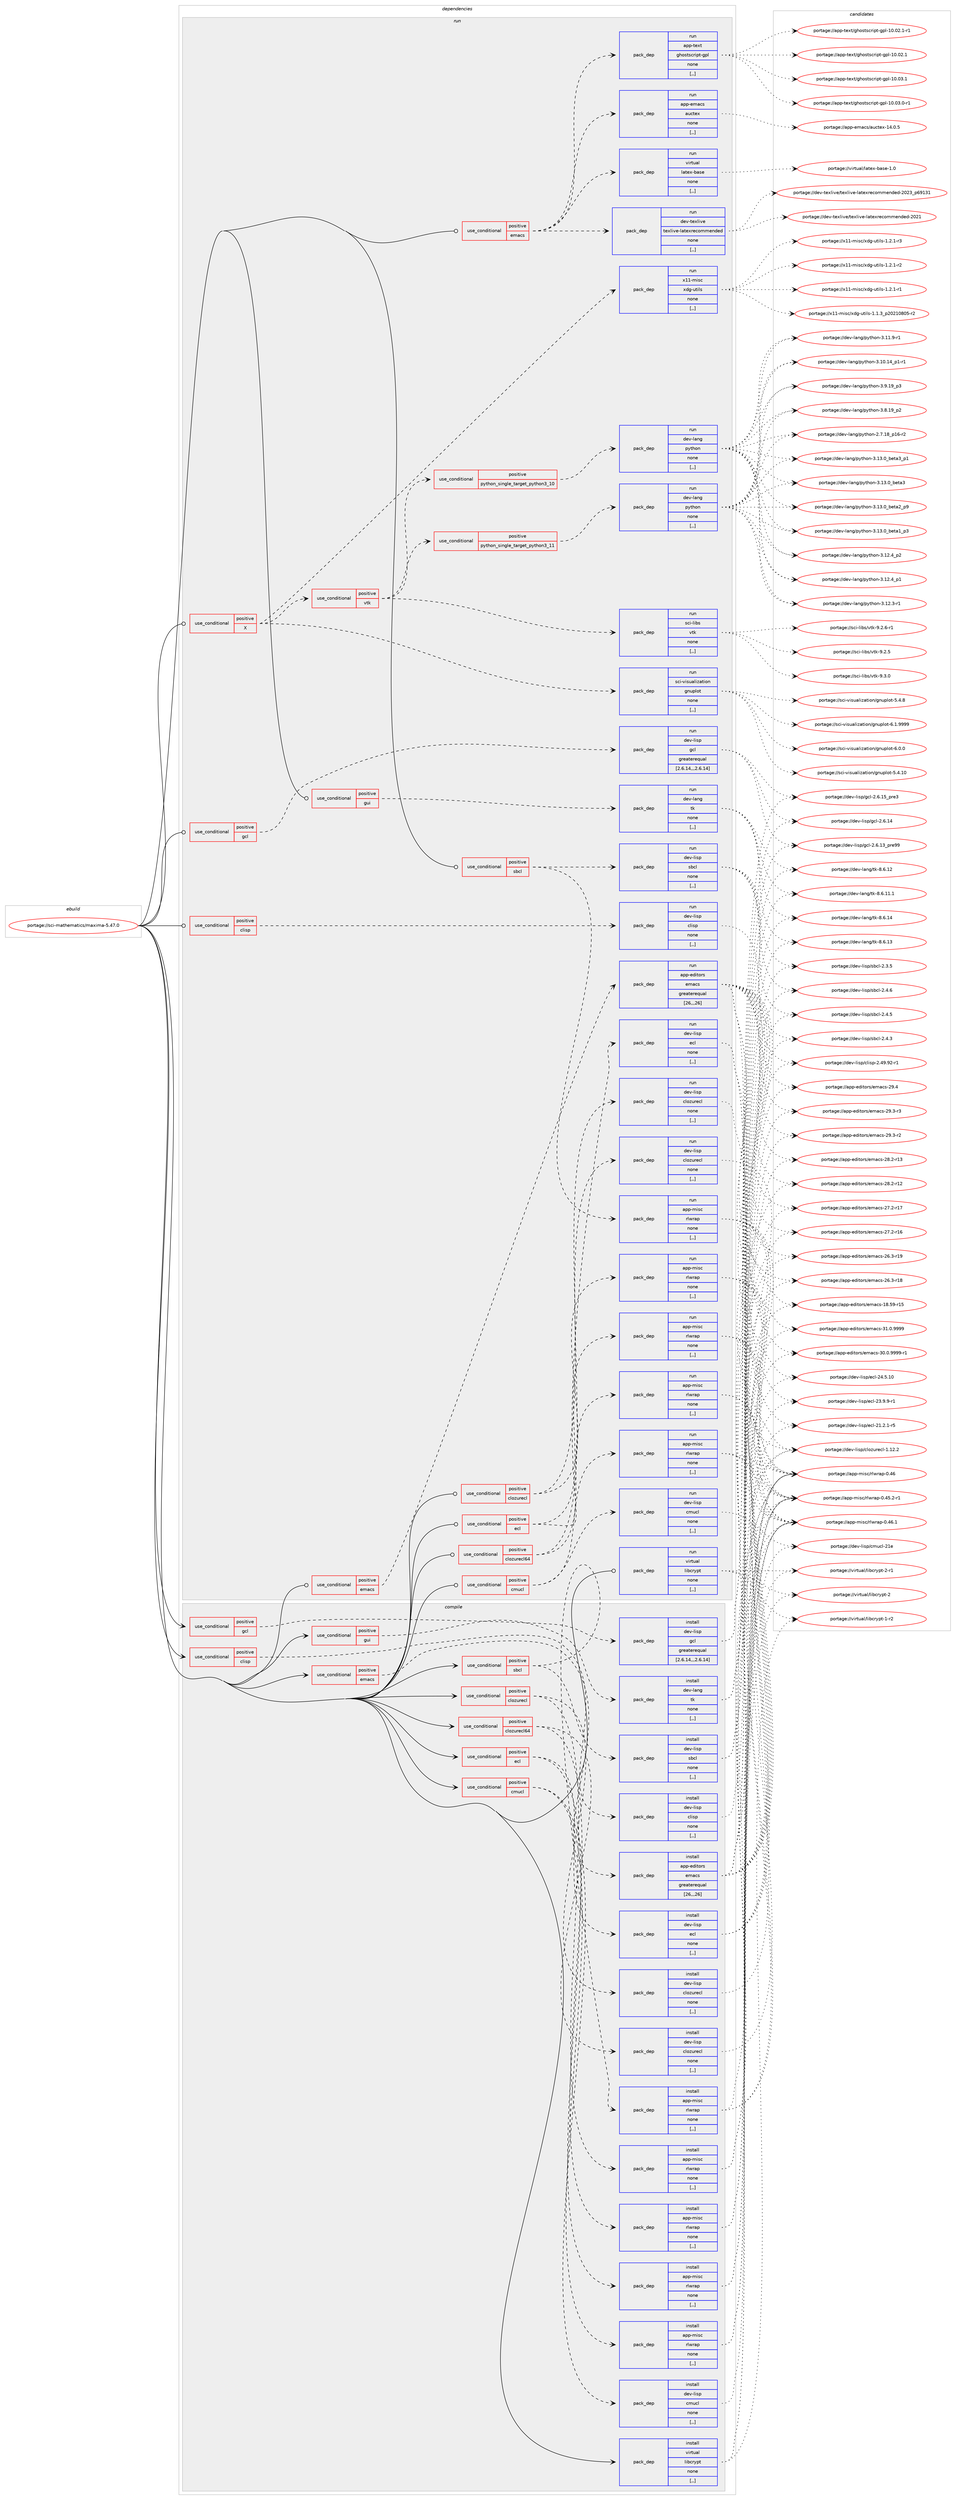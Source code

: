 digraph prolog {

# *************
# Graph options
# *************

newrank=true;
concentrate=true;
compound=true;
graph [rankdir=LR,fontname=Helvetica,fontsize=10,ranksep=1.5];#, ranksep=2.5, nodesep=0.2];
edge  [arrowhead=vee];
node  [fontname=Helvetica,fontsize=10];

# **********
# The ebuild
# **********

subgraph cluster_leftcol {
color=gray;
rank=same;
label=<<i>ebuild</i>>;
id [label="portage://sci-mathematics/maxima-5.47.0", color=red, width=4, href="../sci-mathematics/maxima-5.47.0.svg"];
}

# ****************
# The dependencies
# ****************

subgraph cluster_midcol {
color=gray;
label=<<i>dependencies</i>>;
subgraph cluster_compile {
fillcolor="#eeeeee";
style=filled;
label=<<i>compile</i>>;
subgraph cond107715 {
dependency405953 [label=<<TABLE BORDER="0" CELLBORDER="1" CELLSPACING="0" CELLPADDING="4"><TR><TD ROWSPAN="3" CELLPADDING="10">use_conditional</TD></TR><TR><TD>positive</TD></TR><TR><TD>clisp</TD></TR></TABLE>>, shape=none, color=red];
subgraph pack295347 {
dependency405954 [label=<<TABLE BORDER="0" CELLBORDER="1" CELLSPACING="0" CELLPADDING="4" WIDTH="220"><TR><TD ROWSPAN="6" CELLPADDING="30">pack_dep</TD></TR><TR><TD WIDTH="110">install</TD></TR><TR><TD>dev-lisp</TD></TR><TR><TD>clisp</TD></TR><TR><TD>none</TD></TR><TR><TD>[,,]</TD></TR></TABLE>>, shape=none, color=blue];
}
dependency405953:e -> dependency405954:w [weight=20,style="dashed",arrowhead="vee"];
}
id:e -> dependency405953:w [weight=20,style="solid",arrowhead="vee"];
subgraph cond107716 {
dependency405955 [label=<<TABLE BORDER="0" CELLBORDER="1" CELLSPACING="0" CELLPADDING="4"><TR><TD ROWSPAN="3" CELLPADDING="10">use_conditional</TD></TR><TR><TD>positive</TD></TR><TR><TD>clozurecl</TD></TR></TABLE>>, shape=none, color=red];
subgraph pack295348 {
dependency405956 [label=<<TABLE BORDER="0" CELLBORDER="1" CELLSPACING="0" CELLPADDING="4" WIDTH="220"><TR><TD ROWSPAN="6" CELLPADDING="30">pack_dep</TD></TR><TR><TD WIDTH="110">install</TD></TR><TR><TD>dev-lisp</TD></TR><TR><TD>clozurecl</TD></TR><TR><TD>none</TD></TR><TR><TD>[,,]</TD></TR></TABLE>>, shape=none, color=blue];
}
dependency405955:e -> dependency405956:w [weight=20,style="dashed",arrowhead="vee"];
subgraph pack295349 {
dependency405957 [label=<<TABLE BORDER="0" CELLBORDER="1" CELLSPACING="0" CELLPADDING="4" WIDTH="220"><TR><TD ROWSPAN="6" CELLPADDING="30">pack_dep</TD></TR><TR><TD WIDTH="110">install</TD></TR><TR><TD>app-misc</TD></TR><TR><TD>rlwrap</TD></TR><TR><TD>none</TD></TR><TR><TD>[,,]</TD></TR></TABLE>>, shape=none, color=blue];
}
dependency405955:e -> dependency405957:w [weight=20,style="dashed",arrowhead="vee"];
}
id:e -> dependency405955:w [weight=20,style="solid",arrowhead="vee"];
subgraph cond107717 {
dependency405958 [label=<<TABLE BORDER="0" CELLBORDER="1" CELLSPACING="0" CELLPADDING="4"><TR><TD ROWSPAN="3" CELLPADDING="10">use_conditional</TD></TR><TR><TD>positive</TD></TR><TR><TD>clozurecl64</TD></TR></TABLE>>, shape=none, color=red];
subgraph pack295350 {
dependency405959 [label=<<TABLE BORDER="0" CELLBORDER="1" CELLSPACING="0" CELLPADDING="4" WIDTH="220"><TR><TD ROWSPAN="6" CELLPADDING="30">pack_dep</TD></TR><TR><TD WIDTH="110">install</TD></TR><TR><TD>dev-lisp</TD></TR><TR><TD>clozurecl</TD></TR><TR><TD>none</TD></TR><TR><TD>[,,]</TD></TR></TABLE>>, shape=none, color=blue];
}
dependency405958:e -> dependency405959:w [weight=20,style="dashed",arrowhead="vee"];
subgraph pack295351 {
dependency405960 [label=<<TABLE BORDER="0" CELLBORDER="1" CELLSPACING="0" CELLPADDING="4" WIDTH="220"><TR><TD ROWSPAN="6" CELLPADDING="30">pack_dep</TD></TR><TR><TD WIDTH="110">install</TD></TR><TR><TD>app-misc</TD></TR><TR><TD>rlwrap</TD></TR><TR><TD>none</TD></TR><TR><TD>[,,]</TD></TR></TABLE>>, shape=none, color=blue];
}
dependency405958:e -> dependency405960:w [weight=20,style="dashed",arrowhead="vee"];
}
id:e -> dependency405958:w [weight=20,style="solid",arrowhead="vee"];
subgraph cond107718 {
dependency405961 [label=<<TABLE BORDER="0" CELLBORDER="1" CELLSPACING="0" CELLPADDING="4"><TR><TD ROWSPAN="3" CELLPADDING="10">use_conditional</TD></TR><TR><TD>positive</TD></TR><TR><TD>cmucl</TD></TR></TABLE>>, shape=none, color=red];
subgraph pack295352 {
dependency405962 [label=<<TABLE BORDER="0" CELLBORDER="1" CELLSPACING="0" CELLPADDING="4" WIDTH="220"><TR><TD ROWSPAN="6" CELLPADDING="30">pack_dep</TD></TR><TR><TD WIDTH="110">install</TD></TR><TR><TD>dev-lisp</TD></TR><TR><TD>cmucl</TD></TR><TR><TD>none</TD></TR><TR><TD>[,,]</TD></TR></TABLE>>, shape=none, color=blue];
}
dependency405961:e -> dependency405962:w [weight=20,style="dashed",arrowhead="vee"];
subgraph pack295353 {
dependency405963 [label=<<TABLE BORDER="0" CELLBORDER="1" CELLSPACING="0" CELLPADDING="4" WIDTH="220"><TR><TD ROWSPAN="6" CELLPADDING="30">pack_dep</TD></TR><TR><TD WIDTH="110">install</TD></TR><TR><TD>app-misc</TD></TR><TR><TD>rlwrap</TD></TR><TR><TD>none</TD></TR><TR><TD>[,,]</TD></TR></TABLE>>, shape=none, color=blue];
}
dependency405961:e -> dependency405963:w [weight=20,style="dashed",arrowhead="vee"];
}
id:e -> dependency405961:w [weight=20,style="solid",arrowhead="vee"];
subgraph cond107719 {
dependency405964 [label=<<TABLE BORDER="0" CELLBORDER="1" CELLSPACING="0" CELLPADDING="4"><TR><TD ROWSPAN="3" CELLPADDING="10">use_conditional</TD></TR><TR><TD>positive</TD></TR><TR><TD>ecl</TD></TR></TABLE>>, shape=none, color=red];
subgraph pack295354 {
dependency405965 [label=<<TABLE BORDER="0" CELLBORDER="1" CELLSPACING="0" CELLPADDING="4" WIDTH="220"><TR><TD ROWSPAN="6" CELLPADDING="30">pack_dep</TD></TR><TR><TD WIDTH="110">install</TD></TR><TR><TD>dev-lisp</TD></TR><TR><TD>ecl</TD></TR><TR><TD>none</TD></TR><TR><TD>[,,]</TD></TR></TABLE>>, shape=none, color=blue];
}
dependency405964:e -> dependency405965:w [weight=20,style="dashed",arrowhead="vee"];
subgraph pack295355 {
dependency405966 [label=<<TABLE BORDER="0" CELLBORDER="1" CELLSPACING="0" CELLPADDING="4" WIDTH="220"><TR><TD ROWSPAN="6" CELLPADDING="30">pack_dep</TD></TR><TR><TD WIDTH="110">install</TD></TR><TR><TD>app-misc</TD></TR><TR><TD>rlwrap</TD></TR><TR><TD>none</TD></TR><TR><TD>[,,]</TD></TR></TABLE>>, shape=none, color=blue];
}
dependency405964:e -> dependency405966:w [weight=20,style="dashed",arrowhead="vee"];
}
id:e -> dependency405964:w [weight=20,style="solid",arrowhead="vee"];
subgraph cond107720 {
dependency405967 [label=<<TABLE BORDER="0" CELLBORDER="1" CELLSPACING="0" CELLPADDING="4"><TR><TD ROWSPAN="3" CELLPADDING="10">use_conditional</TD></TR><TR><TD>positive</TD></TR><TR><TD>emacs</TD></TR></TABLE>>, shape=none, color=red];
subgraph pack295356 {
dependency405968 [label=<<TABLE BORDER="0" CELLBORDER="1" CELLSPACING="0" CELLPADDING="4" WIDTH="220"><TR><TD ROWSPAN="6" CELLPADDING="30">pack_dep</TD></TR><TR><TD WIDTH="110">install</TD></TR><TR><TD>app-editors</TD></TR><TR><TD>emacs</TD></TR><TR><TD>greaterequal</TD></TR><TR><TD>[26,,,26]</TD></TR></TABLE>>, shape=none, color=blue];
}
dependency405967:e -> dependency405968:w [weight=20,style="dashed",arrowhead="vee"];
}
id:e -> dependency405967:w [weight=20,style="solid",arrowhead="vee"];
subgraph cond107721 {
dependency405969 [label=<<TABLE BORDER="0" CELLBORDER="1" CELLSPACING="0" CELLPADDING="4"><TR><TD ROWSPAN="3" CELLPADDING="10">use_conditional</TD></TR><TR><TD>positive</TD></TR><TR><TD>gcl</TD></TR></TABLE>>, shape=none, color=red];
subgraph pack295357 {
dependency405970 [label=<<TABLE BORDER="0" CELLBORDER="1" CELLSPACING="0" CELLPADDING="4" WIDTH="220"><TR><TD ROWSPAN="6" CELLPADDING="30">pack_dep</TD></TR><TR><TD WIDTH="110">install</TD></TR><TR><TD>dev-lisp</TD></TR><TR><TD>gcl</TD></TR><TR><TD>greaterequal</TD></TR><TR><TD>[2.6.14,,,2.6.14]</TD></TR></TABLE>>, shape=none, color=blue];
}
dependency405969:e -> dependency405970:w [weight=20,style="dashed",arrowhead="vee"];
}
id:e -> dependency405969:w [weight=20,style="solid",arrowhead="vee"];
subgraph cond107722 {
dependency405971 [label=<<TABLE BORDER="0" CELLBORDER="1" CELLSPACING="0" CELLPADDING="4"><TR><TD ROWSPAN="3" CELLPADDING="10">use_conditional</TD></TR><TR><TD>positive</TD></TR><TR><TD>gui</TD></TR></TABLE>>, shape=none, color=red];
subgraph pack295358 {
dependency405972 [label=<<TABLE BORDER="0" CELLBORDER="1" CELLSPACING="0" CELLPADDING="4" WIDTH="220"><TR><TD ROWSPAN="6" CELLPADDING="30">pack_dep</TD></TR><TR><TD WIDTH="110">install</TD></TR><TR><TD>dev-lang</TD></TR><TR><TD>tk</TD></TR><TR><TD>none</TD></TR><TR><TD>[,,]</TD></TR></TABLE>>, shape=none, color=blue];
}
dependency405971:e -> dependency405972:w [weight=20,style="dashed",arrowhead="vee"];
}
id:e -> dependency405971:w [weight=20,style="solid",arrowhead="vee"];
subgraph cond107723 {
dependency405973 [label=<<TABLE BORDER="0" CELLBORDER="1" CELLSPACING="0" CELLPADDING="4"><TR><TD ROWSPAN="3" CELLPADDING="10">use_conditional</TD></TR><TR><TD>positive</TD></TR><TR><TD>sbcl</TD></TR></TABLE>>, shape=none, color=red];
subgraph pack295359 {
dependency405974 [label=<<TABLE BORDER="0" CELLBORDER="1" CELLSPACING="0" CELLPADDING="4" WIDTH="220"><TR><TD ROWSPAN="6" CELLPADDING="30">pack_dep</TD></TR><TR><TD WIDTH="110">install</TD></TR><TR><TD>dev-lisp</TD></TR><TR><TD>sbcl</TD></TR><TR><TD>none</TD></TR><TR><TD>[,,]</TD></TR></TABLE>>, shape=none, color=blue];
}
dependency405973:e -> dependency405974:w [weight=20,style="dashed",arrowhead="vee"];
subgraph pack295360 {
dependency405975 [label=<<TABLE BORDER="0" CELLBORDER="1" CELLSPACING="0" CELLPADDING="4" WIDTH="220"><TR><TD ROWSPAN="6" CELLPADDING="30">pack_dep</TD></TR><TR><TD WIDTH="110">install</TD></TR><TR><TD>app-misc</TD></TR><TR><TD>rlwrap</TD></TR><TR><TD>none</TD></TR><TR><TD>[,,]</TD></TR></TABLE>>, shape=none, color=blue];
}
dependency405973:e -> dependency405975:w [weight=20,style="dashed",arrowhead="vee"];
}
id:e -> dependency405973:w [weight=20,style="solid",arrowhead="vee"];
subgraph pack295361 {
dependency405976 [label=<<TABLE BORDER="0" CELLBORDER="1" CELLSPACING="0" CELLPADDING="4" WIDTH="220"><TR><TD ROWSPAN="6" CELLPADDING="30">pack_dep</TD></TR><TR><TD WIDTH="110">install</TD></TR><TR><TD>virtual</TD></TR><TR><TD>libcrypt</TD></TR><TR><TD>none</TD></TR><TR><TD>[,,]</TD></TR></TABLE>>, shape=none, color=blue];
}
id:e -> dependency405976:w [weight=20,style="solid",arrowhead="vee"];
}
subgraph cluster_compileandrun {
fillcolor="#eeeeee";
style=filled;
label=<<i>compile and run</i>>;
}
subgraph cluster_run {
fillcolor="#eeeeee";
style=filled;
label=<<i>run</i>>;
subgraph cond107724 {
dependency405977 [label=<<TABLE BORDER="0" CELLBORDER="1" CELLSPACING="0" CELLPADDING="4"><TR><TD ROWSPAN="3" CELLPADDING="10">use_conditional</TD></TR><TR><TD>positive</TD></TR><TR><TD>X</TD></TR></TABLE>>, shape=none, color=red];
subgraph pack295362 {
dependency405978 [label=<<TABLE BORDER="0" CELLBORDER="1" CELLSPACING="0" CELLPADDING="4" WIDTH="220"><TR><TD ROWSPAN="6" CELLPADDING="30">pack_dep</TD></TR><TR><TD WIDTH="110">run</TD></TR><TR><TD>x11-misc</TD></TR><TR><TD>xdg-utils</TD></TR><TR><TD>none</TD></TR><TR><TD>[,,]</TD></TR></TABLE>>, shape=none, color=blue];
}
dependency405977:e -> dependency405978:w [weight=20,style="dashed",arrowhead="vee"];
subgraph pack295363 {
dependency405979 [label=<<TABLE BORDER="0" CELLBORDER="1" CELLSPACING="0" CELLPADDING="4" WIDTH="220"><TR><TD ROWSPAN="6" CELLPADDING="30">pack_dep</TD></TR><TR><TD WIDTH="110">run</TD></TR><TR><TD>sci-visualization</TD></TR><TR><TD>gnuplot</TD></TR><TR><TD>none</TD></TR><TR><TD>[,,]</TD></TR></TABLE>>, shape=none, color=blue];
}
dependency405977:e -> dependency405979:w [weight=20,style="dashed",arrowhead="vee"];
subgraph cond107725 {
dependency405980 [label=<<TABLE BORDER="0" CELLBORDER="1" CELLSPACING="0" CELLPADDING="4"><TR><TD ROWSPAN="3" CELLPADDING="10">use_conditional</TD></TR><TR><TD>positive</TD></TR><TR><TD>vtk</TD></TR></TABLE>>, shape=none, color=red];
subgraph cond107726 {
dependency405981 [label=<<TABLE BORDER="0" CELLBORDER="1" CELLSPACING="0" CELLPADDING="4"><TR><TD ROWSPAN="3" CELLPADDING="10">use_conditional</TD></TR><TR><TD>positive</TD></TR><TR><TD>python_single_target_python3_10</TD></TR></TABLE>>, shape=none, color=red];
subgraph pack295364 {
dependency405982 [label=<<TABLE BORDER="0" CELLBORDER="1" CELLSPACING="0" CELLPADDING="4" WIDTH="220"><TR><TD ROWSPAN="6" CELLPADDING="30">pack_dep</TD></TR><TR><TD WIDTH="110">run</TD></TR><TR><TD>dev-lang</TD></TR><TR><TD>python</TD></TR><TR><TD>none</TD></TR><TR><TD>[,,]</TD></TR></TABLE>>, shape=none, color=blue];
}
dependency405981:e -> dependency405982:w [weight=20,style="dashed",arrowhead="vee"];
}
dependency405980:e -> dependency405981:w [weight=20,style="dashed",arrowhead="vee"];
subgraph cond107727 {
dependency405983 [label=<<TABLE BORDER="0" CELLBORDER="1" CELLSPACING="0" CELLPADDING="4"><TR><TD ROWSPAN="3" CELLPADDING="10">use_conditional</TD></TR><TR><TD>positive</TD></TR><TR><TD>python_single_target_python3_11</TD></TR></TABLE>>, shape=none, color=red];
subgraph pack295365 {
dependency405984 [label=<<TABLE BORDER="0" CELLBORDER="1" CELLSPACING="0" CELLPADDING="4" WIDTH="220"><TR><TD ROWSPAN="6" CELLPADDING="30">pack_dep</TD></TR><TR><TD WIDTH="110">run</TD></TR><TR><TD>dev-lang</TD></TR><TR><TD>python</TD></TR><TR><TD>none</TD></TR><TR><TD>[,,]</TD></TR></TABLE>>, shape=none, color=blue];
}
dependency405983:e -> dependency405984:w [weight=20,style="dashed",arrowhead="vee"];
}
dependency405980:e -> dependency405983:w [weight=20,style="dashed",arrowhead="vee"];
subgraph pack295366 {
dependency405985 [label=<<TABLE BORDER="0" CELLBORDER="1" CELLSPACING="0" CELLPADDING="4" WIDTH="220"><TR><TD ROWSPAN="6" CELLPADDING="30">pack_dep</TD></TR><TR><TD WIDTH="110">run</TD></TR><TR><TD>sci-libs</TD></TR><TR><TD>vtk</TD></TR><TR><TD>none</TD></TR><TR><TD>[,,]</TD></TR></TABLE>>, shape=none, color=blue];
}
dependency405980:e -> dependency405985:w [weight=20,style="dashed",arrowhead="vee"];
}
dependency405977:e -> dependency405980:w [weight=20,style="dashed",arrowhead="vee"];
}
id:e -> dependency405977:w [weight=20,style="solid",arrowhead="odot"];
subgraph cond107728 {
dependency405986 [label=<<TABLE BORDER="0" CELLBORDER="1" CELLSPACING="0" CELLPADDING="4"><TR><TD ROWSPAN="3" CELLPADDING="10">use_conditional</TD></TR><TR><TD>positive</TD></TR><TR><TD>clisp</TD></TR></TABLE>>, shape=none, color=red];
subgraph pack295367 {
dependency405987 [label=<<TABLE BORDER="0" CELLBORDER="1" CELLSPACING="0" CELLPADDING="4" WIDTH="220"><TR><TD ROWSPAN="6" CELLPADDING="30">pack_dep</TD></TR><TR><TD WIDTH="110">run</TD></TR><TR><TD>dev-lisp</TD></TR><TR><TD>clisp</TD></TR><TR><TD>none</TD></TR><TR><TD>[,,]</TD></TR></TABLE>>, shape=none, color=blue];
}
dependency405986:e -> dependency405987:w [weight=20,style="dashed",arrowhead="vee"];
}
id:e -> dependency405986:w [weight=20,style="solid",arrowhead="odot"];
subgraph cond107729 {
dependency405988 [label=<<TABLE BORDER="0" CELLBORDER="1" CELLSPACING="0" CELLPADDING="4"><TR><TD ROWSPAN="3" CELLPADDING="10">use_conditional</TD></TR><TR><TD>positive</TD></TR><TR><TD>clozurecl</TD></TR></TABLE>>, shape=none, color=red];
subgraph pack295368 {
dependency405989 [label=<<TABLE BORDER="0" CELLBORDER="1" CELLSPACING="0" CELLPADDING="4" WIDTH="220"><TR><TD ROWSPAN="6" CELLPADDING="30">pack_dep</TD></TR><TR><TD WIDTH="110">run</TD></TR><TR><TD>dev-lisp</TD></TR><TR><TD>clozurecl</TD></TR><TR><TD>none</TD></TR><TR><TD>[,,]</TD></TR></TABLE>>, shape=none, color=blue];
}
dependency405988:e -> dependency405989:w [weight=20,style="dashed",arrowhead="vee"];
subgraph pack295369 {
dependency405990 [label=<<TABLE BORDER="0" CELLBORDER="1" CELLSPACING="0" CELLPADDING="4" WIDTH="220"><TR><TD ROWSPAN="6" CELLPADDING="30">pack_dep</TD></TR><TR><TD WIDTH="110">run</TD></TR><TR><TD>app-misc</TD></TR><TR><TD>rlwrap</TD></TR><TR><TD>none</TD></TR><TR><TD>[,,]</TD></TR></TABLE>>, shape=none, color=blue];
}
dependency405988:e -> dependency405990:w [weight=20,style="dashed",arrowhead="vee"];
}
id:e -> dependency405988:w [weight=20,style="solid",arrowhead="odot"];
subgraph cond107730 {
dependency405991 [label=<<TABLE BORDER="0" CELLBORDER="1" CELLSPACING="0" CELLPADDING="4"><TR><TD ROWSPAN="3" CELLPADDING="10">use_conditional</TD></TR><TR><TD>positive</TD></TR><TR><TD>clozurecl64</TD></TR></TABLE>>, shape=none, color=red];
subgraph pack295370 {
dependency405992 [label=<<TABLE BORDER="0" CELLBORDER="1" CELLSPACING="0" CELLPADDING="4" WIDTH="220"><TR><TD ROWSPAN="6" CELLPADDING="30">pack_dep</TD></TR><TR><TD WIDTH="110">run</TD></TR><TR><TD>dev-lisp</TD></TR><TR><TD>clozurecl</TD></TR><TR><TD>none</TD></TR><TR><TD>[,,]</TD></TR></TABLE>>, shape=none, color=blue];
}
dependency405991:e -> dependency405992:w [weight=20,style="dashed",arrowhead="vee"];
subgraph pack295371 {
dependency405993 [label=<<TABLE BORDER="0" CELLBORDER="1" CELLSPACING="0" CELLPADDING="4" WIDTH="220"><TR><TD ROWSPAN="6" CELLPADDING="30">pack_dep</TD></TR><TR><TD WIDTH="110">run</TD></TR><TR><TD>app-misc</TD></TR><TR><TD>rlwrap</TD></TR><TR><TD>none</TD></TR><TR><TD>[,,]</TD></TR></TABLE>>, shape=none, color=blue];
}
dependency405991:e -> dependency405993:w [weight=20,style="dashed",arrowhead="vee"];
}
id:e -> dependency405991:w [weight=20,style="solid",arrowhead="odot"];
subgraph cond107731 {
dependency405994 [label=<<TABLE BORDER="0" CELLBORDER="1" CELLSPACING="0" CELLPADDING="4"><TR><TD ROWSPAN="3" CELLPADDING="10">use_conditional</TD></TR><TR><TD>positive</TD></TR><TR><TD>cmucl</TD></TR></TABLE>>, shape=none, color=red];
subgraph pack295372 {
dependency405995 [label=<<TABLE BORDER="0" CELLBORDER="1" CELLSPACING="0" CELLPADDING="4" WIDTH="220"><TR><TD ROWSPAN="6" CELLPADDING="30">pack_dep</TD></TR><TR><TD WIDTH="110">run</TD></TR><TR><TD>dev-lisp</TD></TR><TR><TD>cmucl</TD></TR><TR><TD>none</TD></TR><TR><TD>[,,]</TD></TR></TABLE>>, shape=none, color=blue];
}
dependency405994:e -> dependency405995:w [weight=20,style="dashed",arrowhead="vee"];
subgraph pack295373 {
dependency405996 [label=<<TABLE BORDER="0" CELLBORDER="1" CELLSPACING="0" CELLPADDING="4" WIDTH="220"><TR><TD ROWSPAN="6" CELLPADDING="30">pack_dep</TD></TR><TR><TD WIDTH="110">run</TD></TR><TR><TD>app-misc</TD></TR><TR><TD>rlwrap</TD></TR><TR><TD>none</TD></TR><TR><TD>[,,]</TD></TR></TABLE>>, shape=none, color=blue];
}
dependency405994:e -> dependency405996:w [weight=20,style="dashed",arrowhead="vee"];
}
id:e -> dependency405994:w [weight=20,style="solid",arrowhead="odot"];
subgraph cond107732 {
dependency405997 [label=<<TABLE BORDER="0" CELLBORDER="1" CELLSPACING="0" CELLPADDING="4"><TR><TD ROWSPAN="3" CELLPADDING="10">use_conditional</TD></TR><TR><TD>positive</TD></TR><TR><TD>ecl</TD></TR></TABLE>>, shape=none, color=red];
subgraph pack295374 {
dependency405998 [label=<<TABLE BORDER="0" CELLBORDER="1" CELLSPACING="0" CELLPADDING="4" WIDTH="220"><TR><TD ROWSPAN="6" CELLPADDING="30">pack_dep</TD></TR><TR><TD WIDTH="110">run</TD></TR><TR><TD>dev-lisp</TD></TR><TR><TD>ecl</TD></TR><TR><TD>none</TD></TR><TR><TD>[,,]</TD></TR></TABLE>>, shape=none, color=blue];
}
dependency405997:e -> dependency405998:w [weight=20,style="dashed",arrowhead="vee"];
subgraph pack295375 {
dependency405999 [label=<<TABLE BORDER="0" CELLBORDER="1" CELLSPACING="0" CELLPADDING="4" WIDTH="220"><TR><TD ROWSPAN="6" CELLPADDING="30">pack_dep</TD></TR><TR><TD WIDTH="110">run</TD></TR><TR><TD>app-misc</TD></TR><TR><TD>rlwrap</TD></TR><TR><TD>none</TD></TR><TR><TD>[,,]</TD></TR></TABLE>>, shape=none, color=blue];
}
dependency405997:e -> dependency405999:w [weight=20,style="dashed",arrowhead="vee"];
}
id:e -> dependency405997:w [weight=20,style="solid",arrowhead="odot"];
subgraph cond107733 {
dependency406000 [label=<<TABLE BORDER="0" CELLBORDER="1" CELLSPACING="0" CELLPADDING="4"><TR><TD ROWSPAN="3" CELLPADDING="10">use_conditional</TD></TR><TR><TD>positive</TD></TR><TR><TD>emacs</TD></TR></TABLE>>, shape=none, color=red];
subgraph pack295376 {
dependency406001 [label=<<TABLE BORDER="0" CELLBORDER="1" CELLSPACING="0" CELLPADDING="4" WIDTH="220"><TR><TD ROWSPAN="6" CELLPADDING="30">pack_dep</TD></TR><TR><TD WIDTH="110">run</TD></TR><TR><TD>app-editors</TD></TR><TR><TD>emacs</TD></TR><TR><TD>greaterequal</TD></TR><TR><TD>[26,,,26]</TD></TR></TABLE>>, shape=none, color=blue];
}
dependency406000:e -> dependency406001:w [weight=20,style="dashed",arrowhead="vee"];
}
id:e -> dependency406000:w [weight=20,style="solid",arrowhead="odot"];
subgraph cond107734 {
dependency406002 [label=<<TABLE BORDER="0" CELLBORDER="1" CELLSPACING="0" CELLPADDING="4"><TR><TD ROWSPAN="3" CELLPADDING="10">use_conditional</TD></TR><TR><TD>positive</TD></TR><TR><TD>emacs</TD></TR></TABLE>>, shape=none, color=red];
subgraph pack295377 {
dependency406003 [label=<<TABLE BORDER="0" CELLBORDER="1" CELLSPACING="0" CELLPADDING="4" WIDTH="220"><TR><TD ROWSPAN="6" CELLPADDING="30">pack_dep</TD></TR><TR><TD WIDTH="110">run</TD></TR><TR><TD>virtual</TD></TR><TR><TD>latex-base</TD></TR><TR><TD>none</TD></TR><TR><TD>[,,]</TD></TR></TABLE>>, shape=none, color=blue];
}
dependency406002:e -> dependency406003:w [weight=20,style="dashed",arrowhead="vee"];
subgraph pack295378 {
dependency406004 [label=<<TABLE BORDER="0" CELLBORDER="1" CELLSPACING="0" CELLPADDING="4" WIDTH="220"><TR><TD ROWSPAN="6" CELLPADDING="30">pack_dep</TD></TR><TR><TD WIDTH="110">run</TD></TR><TR><TD>app-emacs</TD></TR><TR><TD>auctex</TD></TR><TR><TD>none</TD></TR><TR><TD>[,,]</TD></TR></TABLE>>, shape=none, color=blue];
}
dependency406002:e -> dependency406004:w [weight=20,style="dashed",arrowhead="vee"];
subgraph pack295379 {
dependency406005 [label=<<TABLE BORDER="0" CELLBORDER="1" CELLSPACING="0" CELLPADDING="4" WIDTH="220"><TR><TD ROWSPAN="6" CELLPADDING="30">pack_dep</TD></TR><TR><TD WIDTH="110">run</TD></TR><TR><TD>app-text</TD></TR><TR><TD>ghostscript-gpl</TD></TR><TR><TD>none</TD></TR><TR><TD>[,,]</TD></TR></TABLE>>, shape=none, color=blue];
}
dependency406002:e -> dependency406005:w [weight=20,style="dashed",arrowhead="vee"];
subgraph pack295380 {
dependency406006 [label=<<TABLE BORDER="0" CELLBORDER="1" CELLSPACING="0" CELLPADDING="4" WIDTH="220"><TR><TD ROWSPAN="6" CELLPADDING="30">pack_dep</TD></TR><TR><TD WIDTH="110">run</TD></TR><TR><TD>dev-texlive</TD></TR><TR><TD>texlive-latexrecommended</TD></TR><TR><TD>none</TD></TR><TR><TD>[,,]</TD></TR></TABLE>>, shape=none, color=blue];
}
dependency406002:e -> dependency406006:w [weight=20,style="dashed",arrowhead="vee"];
}
id:e -> dependency406002:w [weight=20,style="solid",arrowhead="odot"];
subgraph cond107735 {
dependency406007 [label=<<TABLE BORDER="0" CELLBORDER="1" CELLSPACING="0" CELLPADDING="4"><TR><TD ROWSPAN="3" CELLPADDING="10">use_conditional</TD></TR><TR><TD>positive</TD></TR><TR><TD>gcl</TD></TR></TABLE>>, shape=none, color=red];
subgraph pack295381 {
dependency406008 [label=<<TABLE BORDER="0" CELLBORDER="1" CELLSPACING="0" CELLPADDING="4" WIDTH="220"><TR><TD ROWSPAN="6" CELLPADDING="30">pack_dep</TD></TR><TR><TD WIDTH="110">run</TD></TR><TR><TD>dev-lisp</TD></TR><TR><TD>gcl</TD></TR><TR><TD>greaterequal</TD></TR><TR><TD>[2.6.14,,,2.6.14]</TD></TR></TABLE>>, shape=none, color=blue];
}
dependency406007:e -> dependency406008:w [weight=20,style="dashed",arrowhead="vee"];
}
id:e -> dependency406007:w [weight=20,style="solid",arrowhead="odot"];
subgraph cond107736 {
dependency406009 [label=<<TABLE BORDER="0" CELLBORDER="1" CELLSPACING="0" CELLPADDING="4"><TR><TD ROWSPAN="3" CELLPADDING="10">use_conditional</TD></TR><TR><TD>positive</TD></TR><TR><TD>gui</TD></TR></TABLE>>, shape=none, color=red];
subgraph pack295382 {
dependency406010 [label=<<TABLE BORDER="0" CELLBORDER="1" CELLSPACING="0" CELLPADDING="4" WIDTH="220"><TR><TD ROWSPAN="6" CELLPADDING="30">pack_dep</TD></TR><TR><TD WIDTH="110">run</TD></TR><TR><TD>dev-lang</TD></TR><TR><TD>tk</TD></TR><TR><TD>none</TD></TR><TR><TD>[,,]</TD></TR></TABLE>>, shape=none, color=blue];
}
dependency406009:e -> dependency406010:w [weight=20,style="dashed",arrowhead="vee"];
}
id:e -> dependency406009:w [weight=20,style="solid",arrowhead="odot"];
subgraph cond107737 {
dependency406011 [label=<<TABLE BORDER="0" CELLBORDER="1" CELLSPACING="0" CELLPADDING="4"><TR><TD ROWSPAN="3" CELLPADDING="10">use_conditional</TD></TR><TR><TD>positive</TD></TR><TR><TD>sbcl</TD></TR></TABLE>>, shape=none, color=red];
subgraph pack295383 {
dependency406012 [label=<<TABLE BORDER="0" CELLBORDER="1" CELLSPACING="0" CELLPADDING="4" WIDTH="220"><TR><TD ROWSPAN="6" CELLPADDING="30">pack_dep</TD></TR><TR><TD WIDTH="110">run</TD></TR><TR><TD>dev-lisp</TD></TR><TR><TD>sbcl</TD></TR><TR><TD>none</TD></TR><TR><TD>[,,]</TD></TR></TABLE>>, shape=none, color=blue];
}
dependency406011:e -> dependency406012:w [weight=20,style="dashed",arrowhead="vee"];
subgraph pack295384 {
dependency406013 [label=<<TABLE BORDER="0" CELLBORDER="1" CELLSPACING="0" CELLPADDING="4" WIDTH="220"><TR><TD ROWSPAN="6" CELLPADDING="30">pack_dep</TD></TR><TR><TD WIDTH="110">run</TD></TR><TR><TD>app-misc</TD></TR><TR><TD>rlwrap</TD></TR><TR><TD>none</TD></TR><TR><TD>[,,]</TD></TR></TABLE>>, shape=none, color=blue];
}
dependency406011:e -> dependency406013:w [weight=20,style="dashed",arrowhead="vee"];
}
id:e -> dependency406011:w [weight=20,style="solid",arrowhead="odot"];
subgraph pack295385 {
dependency406014 [label=<<TABLE BORDER="0" CELLBORDER="1" CELLSPACING="0" CELLPADDING="4" WIDTH="220"><TR><TD ROWSPAN="6" CELLPADDING="30">pack_dep</TD></TR><TR><TD WIDTH="110">run</TD></TR><TR><TD>virtual</TD></TR><TR><TD>libcrypt</TD></TR><TR><TD>none</TD></TR><TR><TD>[,,]</TD></TR></TABLE>>, shape=none, color=blue];
}
id:e -> dependency406014:w [weight=20,style="solid",arrowhead="odot"];
}
}

# **************
# The candidates
# **************

subgraph cluster_choices {
rank=same;
color=gray;
label=<<i>candidates</i>>;

subgraph choice295347 {
color=black;
nodesep=1;
choice10010111845108105115112479910810511511245504652574657504511449 [label="portage://dev-lisp/clisp-2.49.92-r1", color=red, width=4,href="../dev-lisp/clisp-2.49.92-r1.svg"];
dependency405954:e -> choice10010111845108105115112479910810511511245504652574657504511449:w [style=dotted,weight="100"];
}
subgraph choice295348 {
color=black;
nodesep=1;
choice1001011184510810511511247991081111221171141019910845494649504650 [label="portage://dev-lisp/clozurecl-1.12.2", color=red, width=4,href="../dev-lisp/clozurecl-1.12.2.svg"];
dependency405956:e -> choice1001011184510810511511247991081111221171141019910845494649504650:w [style=dotted,weight="100"];
}
subgraph choice295349 {
color=black;
nodesep=1;
choice971121124510910511599471141081191149711245484652544649 [label="portage://app-misc/rlwrap-0.46.1", color=red, width=4,href="../app-misc/rlwrap-0.46.1.svg"];
choice97112112451091051159947114108119114971124548465254 [label="portage://app-misc/rlwrap-0.46", color=red, width=4,href="../app-misc/rlwrap-0.46.svg"];
choice9711211245109105115994711410811911497112454846525346504511449 [label="portage://app-misc/rlwrap-0.45.2-r1", color=red, width=4,href="../app-misc/rlwrap-0.45.2-r1.svg"];
dependency405957:e -> choice971121124510910511599471141081191149711245484652544649:w [style=dotted,weight="100"];
dependency405957:e -> choice97112112451091051159947114108119114971124548465254:w [style=dotted,weight="100"];
dependency405957:e -> choice9711211245109105115994711410811911497112454846525346504511449:w [style=dotted,weight="100"];
}
subgraph choice295350 {
color=black;
nodesep=1;
choice1001011184510810511511247991081111221171141019910845494649504650 [label="portage://dev-lisp/clozurecl-1.12.2", color=red, width=4,href="../dev-lisp/clozurecl-1.12.2.svg"];
dependency405959:e -> choice1001011184510810511511247991081111221171141019910845494649504650:w [style=dotted,weight="100"];
}
subgraph choice295351 {
color=black;
nodesep=1;
choice971121124510910511599471141081191149711245484652544649 [label="portage://app-misc/rlwrap-0.46.1", color=red, width=4,href="../app-misc/rlwrap-0.46.1.svg"];
choice97112112451091051159947114108119114971124548465254 [label="portage://app-misc/rlwrap-0.46", color=red, width=4,href="../app-misc/rlwrap-0.46.svg"];
choice9711211245109105115994711410811911497112454846525346504511449 [label="portage://app-misc/rlwrap-0.45.2-r1", color=red, width=4,href="../app-misc/rlwrap-0.45.2-r1.svg"];
dependency405960:e -> choice971121124510910511599471141081191149711245484652544649:w [style=dotted,weight="100"];
dependency405960:e -> choice97112112451091051159947114108119114971124548465254:w [style=dotted,weight="100"];
dependency405960:e -> choice9711211245109105115994711410811911497112454846525346504511449:w [style=dotted,weight="100"];
}
subgraph choice295352 {
color=black;
nodesep=1;
choice10010111845108105115112479910911799108455049101 [label="portage://dev-lisp/cmucl-21e", color=red, width=4,href="../dev-lisp/cmucl-21e.svg"];
dependency405962:e -> choice10010111845108105115112479910911799108455049101:w [style=dotted,weight="100"];
}
subgraph choice295353 {
color=black;
nodesep=1;
choice971121124510910511599471141081191149711245484652544649 [label="portage://app-misc/rlwrap-0.46.1", color=red, width=4,href="../app-misc/rlwrap-0.46.1.svg"];
choice97112112451091051159947114108119114971124548465254 [label="portage://app-misc/rlwrap-0.46", color=red, width=4,href="../app-misc/rlwrap-0.46.svg"];
choice9711211245109105115994711410811911497112454846525346504511449 [label="portage://app-misc/rlwrap-0.45.2-r1", color=red, width=4,href="../app-misc/rlwrap-0.45.2-r1.svg"];
dependency405963:e -> choice971121124510910511599471141081191149711245484652544649:w [style=dotted,weight="100"];
dependency405963:e -> choice97112112451091051159947114108119114971124548465254:w [style=dotted,weight="100"];
dependency405963:e -> choice9711211245109105115994711410811911497112454846525346504511449:w [style=dotted,weight="100"];
}
subgraph choice295354 {
color=black;
nodesep=1;
choice1001011184510810511511247101991084550524653464948 [label="portage://dev-lisp/ecl-24.5.10", color=red, width=4,href="../dev-lisp/ecl-24.5.10.svg"];
choice100101118451081051151124710199108455051465746574511449 [label="portage://dev-lisp/ecl-23.9.9-r1", color=red, width=4,href="../dev-lisp/ecl-23.9.9-r1.svg"];
choice100101118451081051151124710199108455049465046494511453 [label="portage://dev-lisp/ecl-21.2.1-r5", color=red, width=4,href="../dev-lisp/ecl-21.2.1-r5.svg"];
dependency405965:e -> choice1001011184510810511511247101991084550524653464948:w [style=dotted,weight="100"];
dependency405965:e -> choice100101118451081051151124710199108455051465746574511449:w [style=dotted,weight="100"];
dependency405965:e -> choice100101118451081051151124710199108455049465046494511453:w [style=dotted,weight="100"];
}
subgraph choice295355 {
color=black;
nodesep=1;
choice971121124510910511599471141081191149711245484652544649 [label="portage://app-misc/rlwrap-0.46.1", color=red, width=4,href="../app-misc/rlwrap-0.46.1.svg"];
choice97112112451091051159947114108119114971124548465254 [label="portage://app-misc/rlwrap-0.46", color=red, width=4,href="../app-misc/rlwrap-0.46.svg"];
choice9711211245109105115994711410811911497112454846525346504511449 [label="portage://app-misc/rlwrap-0.45.2-r1", color=red, width=4,href="../app-misc/rlwrap-0.45.2-r1.svg"];
dependency405966:e -> choice971121124510910511599471141081191149711245484652544649:w [style=dotted,weight="100"];
dependency405966:e -> choice97112112451091051159947114108119114971124548465254:w [style=dotted,weight="100"];
dependency405966:e -> choice9711211245109105115994711410811911497112454846525346504511449:w [style=dotted,weight="100"];
}
subgraph choice295356 {
color=black;
nodesep=1;
choice971121124510110010511611111411547101109979911545514946484657575757 [label="portage://app-editors/emacs-31.0.9999", color=red, width=4,href="../app-editors/emacs-31.0.9999.svg"];
choice9711211245101100105116111114115471011099799115455148464846575757574511449 [label="portage://app-editors/emacs-30.0.9999-r1", color=red, width=4,href="../app-editors/emacs-30.0.9999-r1.svg"];
choice97112112451011001051161111141154710110997991154550574652 [label="portage://app-editors/emacs-29.4", color=red, width=4,href="../app-editors/emacs-29.4.svg"];
choice971121124510110010511611111411547101109979911545505746514511451 [label="portage://app-editors/emacs-29.3-r3", color=red, width=4,href="../app-editors/emacs-29.3-r3.svg"];
choice971121124510110010511611111411547101109979911545505746514511450 [label="portage://app-editors/emacs-29.3-r2", color=red, width=4,href="../app-editors/emacs-29.3-r2.svg"];
choice97112112451011001051161111141154710110997991154550564650451144951 [label="portage://app-editors/emacs-28.2-r13", color=red, width=4,href="../app-editors/emacs-28.2-r13.svg"];
choice97112112451011001051161111141154710110997991154550564650451144950 [label="portage://app-editors/emacs-28.2-r12", color=red, width=4,href="../app-editors/emacs-28.2-r12.svg"];
choice97112112451011001051161111141154710110997991154550554650451144955 [label="portage://app-editors/emacs-27.2-r17", color=red, width=4,href="../app-editors/emacs-27.2-r17.svg"];
choice97112112451011001051161111141154710110997991154550554650451144954 [label="portage://app-editors/emacs-27.2-r16", color=red, width=4,href="../app-editors/emacs-27.2-r16.svg"];
choice97112112451011001051161111141154710110997991154550544651451144957 [label="portage://app-editors/emacs-26.3-r19", color=red, width=4,href="../app-editors/emacs-26.3-r19.svg"];
choice97112112451011001051161111141154710110997991154550544651451144956 [label="portage://app-editors/emacs-26.3-r18", color=red, width=4,href="../app-editors/emacs-26.3-r18.svg"];
choice9711211245101100105116111114115471011099799115454956465357451144953 [label="portage://app-editors/emacs-18.59-r15", color=red, width=4,href="../app-editors/emacs-18.59-r15.svg"];
dependency405968:e -> choice971121124510110010511611111411547101109979911545514946484657575757:w [style=dotted,weight="100"];
dependency405968:e -> choice9711211245101100105116111114115471011099799115455148464846575757574511449:w [style=dotted,weight="100"];
dependency405968:e -> choice97112112451011001051161111141154710110997991154550574652:w [style=dotted,weight="100"];
dependency405968:e -> choice971121124510110010511611111411547101109979911545505746514511451:w [style=dotted,weight="100"];
dependency405968:e -> choice971121124510110010511611111411547101109979911545505746514511450:w [style=dotted,weight="100"];
dependency405968:e -> choice97112112451011001051161111141154710110997991154550564650451144951:w [style=dotted,weight="100"];
dependency405968:e -> choice97112112451011001051161111141154710110997991154550564650451144950:w [style=dotted,weight="100"];
dependency405968:e -> choice97112112451011001051161111141154710110997991154550554650451144955:w [style=dotted,weight="100"];
dependency405968:e -> choice97112112451011001051161111141154710110997991154550554650451144954:w [style=dotted,weight="100"];
dependency405968:e -> choice97112112451011001051161111141154710110997991154550544651451144957:w [style=dotted,weight="100"];
dependency405968:e -> choice97112112451011001051161111141154710110997991154550544651451144956:w [style=dotted,weight="100"];
dependency405968:e -> choice9711211245101100105116111114115471011099799115454956465357451144953:w [style=dotted,weight="100"];
}
subgraph choice295357 {
color=black;
nodesep=1;
choice100101118451081051151124710399108455046544649539511211410151 [label="portage://dev-lisp/gcl-2.6.15_pre3", color=red, width=4,href="../dev-lisp/gcl-2.6.15_pre3.svg"];
choice10010111845108105115112471039910845504654464952 [label="portage://dev-lisp/gcl-2.6.14", color=red, width=4,href="../dev-lisp/gcl-2.6.14.svg"];
choice10010111845108105115112471039910845504654464951951121141015757 [label="portage://dev-lisp/gcl-2.6.13_pre99", color=red, width=4,href="../dev-lisp/gcl-2.6.13_pre99.svg"];
dependency405970:e -> choice100101118451081051151124710399108455046544649539511211410151:w [style=dotted,weight="100"];
dependency405970:e -> choice10010111845108105115112471039910845504654464952:w [style=dotted,weight="100"];
dependency405970:e -> choice10010111845108105115112471039910845504654464951951121141015757:w [style=dotted,weight="100"];
}
subgraph choice295358 {
color=black;
nodesep=1;
choice10010111845108971101034711610745564654464952 [label="portage://dev-lang/tk-8.6.14", color=red, width=4,href="../dev-lang/tk-8.6.14.svg"];
choice10010111845108971101034711610745564654464951 [label="portage://dev-lang/tk-8.6.13", color=red, width=4,href="../dev-lang/tk-8.6.13.svg"];
choice10010111845108971101034711610745564654464950 [label="portage://dev-lang/tk-8.6.12", color=red, width=4,href="../dev-lang/tk-8.6.12.svg"];
choice100101118451089711010347116107455646544649494649 [label="portage://dev-lang/tk-8.6.11.1", color=red, width=4,href="../dev-lang/tk-8.6.11.1.svg"];
dependency405972:e -> choice10010111845108971101034711610745564654464952:w [style=dotted,weight="100"];
dependency405972:e -> choice10010111845108971101034711610745564654464951:w [style=dotted,weight="100"];
dependency405972:e -> choice10010111845108971101034711610745564654464950:w [style=dotted,weight="100"];
dependency405972:e -> choice100101118451089711010347116107455646544649494649:w [style=dotted,weight="100"];
}
subgraph choice295359 {
color=black;
nodesep=1;
choice10010111845108105115112471159899108455046524654 [label="portage://dev-lisp/sbcl-2.4.6", color=red, width=4,href="../dev-lisp/sbcl-2.4.6.svg"];
choice10010111845108105115112471159899108455046524653 [label="portage://dev-lisp/sbcl-2.4.5", color=red, width=4,href="../dev-lisp/sbcl-2.4.5.svg"];
choice10010111845108105115112471159899108455046524651 [label="portage://dev-lisp/sbcl-2.4.3", color=red, width=4,href="../dev-lisp/sbcl-2.4.3.svg"];
choice10010111845108105115112471159899108455046514653 [label="portage://dev-lisp/sbcl-2.3.5", color=red, width=4,href="../dev-lisp/sbcl-2.3.5.svg"];
dependency405974:e -> choice10010111845108105115112471159899108455046524654:w [style=dotted,weight="100"];
dependency405974:e -> choice10010111845108105115112471159899108455046524653:w [style=dotted,weight="100"];
dependency405974:e -> choice10010111845108105115112471159899108455046524651:w [style=dotted,weight="100"];
dependency405974:e -> choice10010111845108105115112471159899108455046514653:w [style=dotted,weight="100"];
}
subgraph choice295360 {
color=black;
nodesep=1;
choice971121124510910511599471141081191149711245484652544649 [label="portage://app-misc/rlwrap-0.46.1", color=red, width=4,href="../app-misc/rlwrap-0.46.1.svg"];
choice97112112451091051159947114108119114971124548465254 [label="portage://app-misc/rlwrap-0.46", color=red, width=4,href="../app-misc/rlwrap-0.46.svg"];
choice9711211245109105115994711410811911497112454846525346504511449 [label="portage://app-misc/rlwrap-0.45.2-r1", color=red, width=4,href="../app-misc/rlwrap-0.45.2-r1.svg"];
dependency405975:e -> choice971121124510910511599471141081191149711245484652544649:w [style=dotted,weight="100"];
dependency405975:e -> choice97112112451091051159947114108119114971124548465254:w [style=dotted,weight="100"];
dependency405975:e -> choice9711211245109105115994711410811911497112454846525346504511449:w [style=dotted,weight="100"];
}
subgraph choice295361 {
color=black;
nodesep=1;
choice1181051141161179710847108105989911412111211645504511449 [label="portage://virtual/libcrypt-2-r1", color=red, width=4,href="../virtual/libcrypt-2-r1.svg"];
choice118105114116117971084710810598991141211121164550 [label="portage://virtual/libcrypt-2", color=red, width=4,href="../virtual/libcrypt-2.svg"];
choice1181051141161179710847108105989911412111211645494511450 [label="portage://virtual/libcrypt-1-r2", color=red, width=4,href="../virtual/libcrypt-1-r2.svg"];
dependency405976:e -> choice1181051141161179710847108105989911412111211645504511449:w [style=dotted,weight="100"];
dependency405976:e -> choice118105114116117971084710810598991141211121164550:w [style=dotted,weight="100"];
dependency405976:e -> choice1181051141161179710847108105989911412111211645494511450:w [style=dotted,weight="100"];
}
subgraph choice295362 {
color=black;
nodesep=1;
choice1204949451091051159947120100103451171161051081154549465046494511451 [label="portage://x11-misc/xdg-utils-1.2.1-r3", color=red, width=4,href="../x11-misc/xdg-utils-1.2.1-r3.svg"];
choice1204949451091051159947120100103451171161051081154549465046494511450 [label="portage://x11-misc/xdg-utils-1.2.1-r2", color=red, width=4,href="../x11-misc/xdg-utils-1.2.1-r2.svg"];
choice1204949451091051159947120100103451171161051081154549465046494511449 [label="portage://x11-misc/xdg-utils-1.2.1-r1", color=red, width=4,href="../x11-misc/xdg-utils-1.2.1-r1.svg"];
choice1204949451091051159947120100103451171161051081154549464946519511250485049485648534511450 [label="portage://x11-misc/xdg-utils-1.1.3_p20210805-r2", color=red, width=4,href="../x11-misc/xdg-utils-1.1.3_p20210805-r2.svg"];
dependency405978:e -> choice1204949451091051159947120100103451171161051081154549465046494511451:w [style=dotted,weight="100"];
dependency405978:e -> choice1204949451091051159947120100103451171161051081154549465046494511450:w [style=dotted,weight="100"];
dependency405978:e -> choice1204949451091051159947120100103451171161051081154549465046494511449:w [style=dotted,weight="100"];
dependency405978:e -> choice1204949451091051159947120100103451171161051081154549464946519511250485049485648534511450:w [style=dotted,weight="100"];
}
subgraph choice295363 {
color=black;
nodesep=1;
choice1159910545118105115117971081051229711610511111047103110117112108111116455446494657575757 [label="portage://sci-visualization/gnuplot-6.1.9999", color=red, width=4,href="../sci-visualization/gnuplot-6.1.9999.svg"];
choice1159910545118105115117971081051229711610511111047103110117112108111116455446484648 [label="portage://sci-visualization/gnuplot-6.0.0", color=red, width=4,href="../sci-visualization/gnuplot-6.0.0.svg"];
choice115991054511810511511797108105122971161051111104710311011711210811111645534652464948 [label="portage://sci-visualization/gnuplot-5.4.10", color=red, width=4,href="../sci-visualization/gnuplot-5.4.10.svg"];
choice1159910545118105115117971081051229711610511111047103110117112108111116455346524656 [label="portage://sci-visualization/gnuplot-5.4.8", color=red, width=4,href="../sci-visualization/gnuplot-5.4.8.svg"];
dependency405979:e -> choice1159910545118105115117971081051229711610511111047103110117112108111116455446494657575757:w [style=dotted,weight="100"];
dependency405979:e -> choice1159910545118105115117971081051229711610511111047103110117112108111116455446484648:w [style=dotted,weight="100"];
dependency405979:e -> choice115991054511810511511797108105122971161051111104710311011711210811111645534652464948:w [style=dotted,weight="100"];
dependency405979:e -> choice1159910545118105115117971081051229711610511111047103110117112108111116455346524656:w [style=dotted,weight="100"];
}
subgraph choice295364 {
color=black;
nodesep=1;
choice10010111845108971101034711212111610411111045514649514648959810111697519511249 [label="portage://dev-lang/python-3.13.0_beta3_p1", color=red, width=4,href="../dev-lang/python-3.13.0_beta3_p1.svg"];
choice1001011184510897110103471121211161041111104551464951464895981011169751 [label="portage://dev-lang/python-3.13.0_beta3", color=red, width=4,href="../dev-lang/python-3.13.0_beta3.svg"];
choice10010111845108971101034711212111610411111045514649514648959810111697509511257 [label="portage://dev-lang/python-3.13.0_beta2_p9", color=red, width=4,href="../dev-lang/python-3.13.0_beta2_p9.svg"];
choice10010111845108971101034711212111610411111045514649514648959810111697499511251 [label="portage://dev-lang/python-3.13.0_beta1_p3", color=red, width=4,href="../dev-lang/python-3.13.0_beta1_p3.svg"];
choice100101118451089711010347112121116104111110455146495046529511250 [label="portage://dev-lang/python-3.12.4_p2", color=red, width=4,href="../dev-lang/python-3.12.4_p2.svg"];
choice100101118451089711010347112121116104111110455146495046529511249 [label="portage://dev-lang/python-3.12.4_p1", color=red, width=4,href="../dev-lang/python-3.12.4_p1.svg"];
choice100101118451089711010347112121116104111110455146495046514511449 [label="portage://dev-lang/python-3.12.3-r1", color=red, width=4,href="../dev-lang/python-3.12.3-r1.svg"];
choice100101118451089711010347112121116104111110455146494946574511449 [label="portage://dev-lang/python-3.11.9-r1", color=red, width=4,href="../dev-lang/python-3.11.9-r1.svg"];
choice100101118451089711010347112121116104111110455146494846495295112494511449 [label="portage://dev-lang/python-3.10.14_p1-r1", color=red, width=4,href="../dev-lang/python-3.10.14_p1-r1.svg"];
choice100101118451089711010347112121116104111110455146574649579511251 [label="portage://dev-lang/python-3.9.19_p3", color=red, width=4,href="../dev-lang/python-3.9.19_p3.svg"];
choice100101118451089711010347112121116104111110455146564649579511250 [label="portage://dev-lang/python-3.8.19_p2", color=red, width=4,href="../dev-lang/python-3.8.19_p2.svg"];
choice100101118451089711010347112121116104111110455046554649569511249544511450 [label="portage://dev-lang/python-2.7.18_p16-r2", color=red, width=4,href="../dev-lang/python-2.7.18_p16-r2.svg"];
dependency405982:e -> choice10010111845108971101034711212111610411111045514649514648959810111697519511249:w [style=dotted,weight="100"];
dependency405982:e -> choice1001011184510897110103471121211161041111104551464951464895981011169751:w [style=dotted,weight="100"];
dependency405982:e -> choice10010111845108971101034711212111610411111045514649514648959810111697509511257:w [style=dotted,weight="100"];
dependency405982:e -> choice10010111845108971101034711212111610411111045514649514648959810111697499511251:w [style=dotted,weight="100"];
dependency405982:e -> choice100101118451089711010347112121116104111110455146495046529511250:w [style=dotted,weight="100"];
dependency405982:e -> choice100101118451089711010347112121116104111110455146495046529511249:w [style=dotted,weight="100"];
dependency405982:e -> choice100101118451089711010347112121116104111110455146495046514511449:w [style=dotted,weight="100"];
dependency405982:e -> choice100101118451089711010347112121116104111110455146494946574511449:w [style=dotted,weight="100"];
dependency405982:e -> choice100101118451089711010347112121116104111110455146494846495295112494511449:w [style=dotted,weight="100"];
dependency405982:e -> choice100101118451089711010347112121116104111110455146574649579511251:w [style=dotted,weight="100"];
dependency405982:e -> choice100101118451089711010347112121116104111110455146564649579511250:w [style=dotted,weight="100"];
dependency405982:e -> choice100101118451089711010347112121116104111110455046554649569511249544511450:w [style=dotted,weight="100"];
}
subgraph choice295365 {
color=black;
nodesep=1;
choice10010111845108971101034711212111610411111045514649514648959810111697519511249 [label="portage://dev-lang/python-3.13.0_beta3_p1", color=red, width=4,href="../dev-lang/python-3.13.0_beta3_p1.svg"];
choice1001011184510897110103471121211161041111104551464951464895981011169751 [label="portage://dev-lang/python-3.13.0_beta3", color=red, width=4,href="../dev-lang/python-3.13.0_beta3.svg"];
choice10010111845108971101034711212111610411111045514649514648959810111697509511257 [label="portage://dev-lang/python-3.13.0_beta2_p9", color=red, width=4,href="../dev-lang/python-3.13.0_beta2_p9.svg"];
choice10010111845108971101034711212111610411111045514649514648959810111697499511251 [label="portage://dev-lang/python-3.13.0_beta1_p3", color=red, width=4,href="../dev-lang/python-3.13.0_beta1_p3.svg"];
choice100101118451089711010347112121116104111110455146495046529511250 [label="portage://dev-lang/python-3.12.4_p2", color=red, width=4,href="../dev-lang/python-3.12.4_p2.svg"];
choice100101118451089711010347112121116104111110455146495046529511249 [label="portage://dev-lang/python-3.12.4_p1", color=red, width=4,href="../dev-lang/python-3.12.4_p1.svg"];
choice100101118451089711010347112121116104111110455146495046514511449 [label="portage://dev-lang/python-3.12.3-r1", color=red, width=4,href="../dev-lang/python-3.12.3-r1.svg"];
choice100101118451089711010347112121116104111110455146494946574511449 [label="portage://dev-lang/python-3.11.9-r1", color=red, width=4,href="../dev-lang/python-3.11.9-r1.svg"];
choice100101118451089711010347112121116104111110455146494846495295112494511449 [label="portage://dev-lang/python-3.10.14_p1-r1", color=red, width=4,href="../dev-lang/python-3.10.14_p1-r1.svg"];
choice100101118451089711010347112121116104111110455146574649579511251 [label="portage://dev-lang/python-3.9.19_p3", color=red, width=4,href="../dev-lang/python-3.9.19_p3.svg"];
choice100101118451089711010347112121116104111110455146564649579511250 [label="portage://dev-lang/python-3.8.19_p2", color=red, width=4,href="../dev-lang/python-3.8.19_p2.svg"];
choice100101118451089711010347112121116104111110455046554649569511249544511450 [label="portage://dev-lang/python-2.7.18_p16-r2", color=red, width=4,href="../dev-lang/python-2.7.18_p16-r2.svg"];
dependency405984:e -> choice10010111845108971101034711212111610411111045514649514648959810111697519511249:w [style=dotted,weight="100"];
dependency405984:e -> choice1001011184510897110103471121211161041111104551464951464895981011169751:w [style=dotted,weight="100"];
dependency405984:e -> choice10010111845108971101034711212111610411111045514649514648959810111697509511257:w [style=dotted,weight="100"];
dependency405984:e -> choice10010111845108971101034711212111610411111045514649514648959810111697499511251:w [style=dotted,weight="100"];
dependency405984:e -> choice100101118451089711010347112121116104111110455146495046529511250:w [style=dotted,weight="100"];
dependency405984:e -> choice100101118451089711010347112121116104111110455146495046529511249:w [style=dotted,weight="100"];
dependency405984:e -> choice100101118451089711010347112121116104111110455146495046514511449:w [style=dotted,weight="100"];
dependency405984:e -> choice100101118451089711010347112121116104111110455146494946574511449:w [style=dotted,weight="100"];
dependency405984:e -> choice100101118451089711010347112121116104111110455146494846495295112494511449:w [style=dotted,weight="100"];
dependency405984:e -> choice100101118451089711010347112121116104111110455146574649579511251:w [style=dotted,weight="100"];
dependency405984:e -> choice100101118451089711010347112121116104111110455146564649579511250:w [style=dotted,weight="100"];
dependency405984:e -> choice100101118451089711010347112121116104111110455046554649569511249544511450:w [style=dotted,weight="100"];
}
subgraph choice295366 {
color=black;
nodesep=1;
choice11599105451081059811547118116107455746514648 [label="portage://sci-libs/vtk-9.3.0", color=red, width=4,href="../sci-libs/vtk-9.3.0.svg"];
choice115991054510810598115471181161074557465046544511449 [label="portage://sci-libs/vtk-9.2.6-r1", color=red, width=4,href="../sci-libs/vtk-9.2.6-r1.svg"];
choice11599105451081059811547118116107455746504653 [label="portage://sci-libs/vtk-9.2.5", color=red, width=4,href="../sci-libs/vtk-9.2.5.svg"];
dependency405985:e -> choice11599105451081059811547118116107455746514648:w [style=dotted,weight="100"];
dependency405985:e -> choice115991054510810598115471181161074557465046544511449:w [style=dotted,weight="100"];
dependency405985:e -> choice11599105451081059811547118116107455746504653:w [style=dotted,weight="100"];
}
subgraph choice295367 {
color=black;
nodesep=1;
choice10010111845108105115112479910810511511245504652574657504511449 [label="portage://dev-lisp/clisp-2.49.92-r1", color=red, width=4,href="../dev-lisp/clisp-2.49.92-r1.svg"];
dependency405987:e -> choice10010111845108105115112479910810511511245504652574657504511449:w [style=dotted,weight="100"];
}
subgraph choice295368 {
color=black;
nodesep=1;
choice1001011184510810511511247991081111221171141019910845494649504650 [label="portage://dev-lisp/clozurecl-1.12.2", color=red, width=4,href="../dev-lisp/clozurecl-1.12.2.svg"];
dependency405989:e -> choice1001011184510810511511247991081111221171141019910845494649504650:w [style=dotted,weight="100"];
}
subgraph choice295369 {
color=black;
nodesep=1;
choice971121124510910511599471141081191149711245484652544649 [label="portage://app-misc/rlwrap-0.46.1", color=red, width=4,href="../app-misc/rlwrap-0.46.1.svg"];
choice97112112451091051159947114108119114971124548465254 [label="portage://app-misc/rlwrap-0.46", color=red, width=4,href="../app-misc/rlwrap-0.46.svg"];
choice9711211245109105115994711410811911497112454846525346504511449 [label="portage://app-misc/rlwrap-0.45.2-r1", color=red, width=4,href="../app-misc/rlwrap-0.45.2-r1.svg"];
dependency405990:e -> choice971121124510910511599471141081191149711245484652544649:w [style=dotted,weight="100"];
dependency405990:e -> choice97112112451091051159947114108119114971124548465254:w [style=dotted,weight="100"];
dependency405990:e -> choice9711211245109105115994711410811911497112454846525346504511449:w [style=dotted,weight="100"];
}
subgraph choice295370 {
color=black;
nodesep=1;
choice1001011184510810511511247991081111221171141019910845494649504650 [label="portage://dev-lisp/clozurecl-1.12.2", color=red, width=4,href="../dev-lisp/clozurecl-1.12.2.svg"];
dependency405992:e -> choice1001011184510810511511247991081111221171141019910845494649504650:w [style=dotted,weight="100"];
}
subgraph choice295371 {
color=black;
nodesep=1;
choice971121124510910511599471141081191149711245484652544649 [label="portage://app-misc/rlwrap-0.46.1", color=red, width=4,href="../app-misc/rlwrap-0.46.1.svg"];
choice97112112451091051159947114108119114971124548465254 [label="portage://app-misc/rlwrap-0.46", color=red, width=4,href="../app-misc/rlwrap-0.46.svg"];
choice9711211245109105115994711410811911497112454846525346504511449 [label="portage://app-misc/rlwrap-0.45.2-r1", color=red, width=4,href="../app-misc/rlwrap-0.45.2-r1.svg"];
dependency405993:e -> choice971121124510910511599471141081191149711245484652544649:w [style=dotted,weight="100"];
dependency405993:e -> choice97112112451091051159947114108119114971124548465254:w [style=dotted,weight="100"];
dependency405993:e -> choice9711211245109105115994711410811911497112454846525346504511449:w [style=dotted,weight="100"];
}
subgraph choice295372 {
color=black;
nodesep=1;
choice10010111845108105115112479910911799108455049101 [label="portage://dev-lisp/cmucl-21e", color=red, width=4,href="../dev-lisp/cmucl-21e.svg"];
dependency405995:e -> choice10010111845108105115112479910911799108455049101:w [style=dotted,weight="100"];
}
subgraph choice295373 {
color=black;
nodesep=1;
choice971121124510910511599471141081191149711245484652544649 [label="portage://app-misc/rlwrap-0.46.1", color=red, width=4,href="../app-misc/rlwrap-0.46.1.svg"];
choice97112112451091051159947114108119114971124548465254 [label="portage://app-misc/rlwrap-0.46", color=red, width=4,href="../app-misc/rlwrap-0.46.svg"];
choice9711211245109105115994711410811911497112454846525346504511449 [label="portage://app-misc/rlwrap-0.45.2-r1", color=red, width=4,href="../app-misc/rlwrap-0.45.2-r1.svg"];
dependency405996:e -> choice971121124510910511599471141081191149711245484652544649:w [style=dotted,weight="100"];
dependency405996:e -> choice97112112451091051159947114108119114971124548465254:w [style=dotted,weight="100"];
dependency405996:e -> choice9711211245109105115994711410811911497112454846525346504511449:w [style=dotted,weight="100"];
}
subgraph choice295374 {
color=black;
nodesep=1;
choice1001011184510810511511247101991084550524653464948 [label="portage://dev-lisp/ecl-24.5.10", color=red, width=4,href="../dev-lisp/ecl-24.5.10.svg"];
choice100101118451081051151124710199108455051465746574511449 [label="portage://dev-lisp/ecl-23.9.9-r1", color=red, width=4,href="../dev-lisp/ecl-23.9.9-r1.svg"];
choice100101118451081051151124710199108455049465046494511453 [label="portage://dev-lisp/ecl-21.2.1-r5", color=red, width=4,href="../dev-lisp/ecl-21.2.1-r5.svg"];
dependency405998:e -> choice1001011184510810511511247101991084550524653464948:w [style=dotted,weight="100"];
dependency405998:e -> choice100101118451081051151124710199108455051465746574511449:w [style=dotted,weight="100"];
dependency405998:e -> choice100101118451081051151124710199108455049465046494511453:w [style=dotted,weight="100"];
}
subgraph choice295375 {
color=black;
nodesep=1;
choice971121124510910511599471141081191149711245484652544649 [label="portage://app-misc/rlwrap-0.46.1", color=red, width=4,href="../app-misc/rlwrap-0.46.1.svg"];
choice97112112451091051159947114108119114971124548465254 [label="portage://app-misc/rlwrap-0.46", color=red, width=4,href="../app-misc/rlwrap-0.46.svg"];
choice9711211245109105115994711410811911497112454846525346504511449 [label="portage://app-misc/rlwrap-0.45.2-r1", color=red, width=4,href="../app-misc/rlwrap-0.45.2-r1.svg"];
dependency405999:e -> choice971121124510910511599471141081191149711245484652544649:w [style=dotted,weight="100"];
dependency405999:e -> choice97112112451091051159947114108119114971124548465254:w [style=dotted,weight="100"];
dependency405999:e -> choice9711211245109105115994711410811911497112454846525346504511449:w [style=dotted,weight="100"];
}
subgraph choice295376 {
color=black;
nodesep=1;
choice971121124510110010511611111411547101109979911545514946484657575757 [label="portage://app-editors/emacs-31.0.9999", color=red, width=4,href="../app-editors/emacs-31.0.9999.svg"];
choice9711211245101100105116111114115471011099799115455148464846575757574511449 [label="portage://app-editors/emacs-30.0.9999-r1", color=red, width=4,href="../app-editors/emacs-30.0.9999-r1.svg"];
choice97112112451011001051161111141154710110997991154550574652 [label="portage://app-editors/emacs-29.4", color=red, width=4,href="../app-editors/emacs-29.4.svg"];
choice971121124510110010511611111411547101109979911545505746514511451 [label="portage://app-editors/emacs-29.3-r3", color=red, width=4,href="../app-editors/emacs-29.3-r3.svg"];
choice971121124510110010511611111411547101109979911545505746514511450 [label="portage://app-editors/emacs-29.3-r2", color=red, width=4,href="../app-editors/emacs-29.3-r2.svg"];
choice97112112451011001051161111141154710110997991154550564650451144951 [label="portage://app-editors/emacs-28.2-r13", color=red, width=4,href="../app-editors/emacs-28.2-r13.svg"];
choice97112112451011001051161111141154710110997991154550564650451144950 [label="portage://app-editors/emacs-28.2-r12", color=red, width=4,href="../app-editors/emacs-28.2-r12.svg"];
choice97112112451011001051161111141154710110997991154550554650451144955 [label="portage://app-editors/emacs-27.2-r17", color=red, width=4,href="../app-editors/emacs-27.2-r17.svg"];
choice97112112451011001051161111141154710110997991154550554650451144954 [label="portage://app-editors/emacs-27.2-r16", color=red, width=4,href="../app-editors/emacs-27.2-r16.svg"];
choice97112112451011001051161111141154710110997991154550544651451144957 [label="portage://app-editors/emacs-26.3-r19", color=red, width=4,href="../app-editors/emacs-26.3-r19.svg"];
choice97112112451011001051161111141154710110997991154550544651451144956 [label="portage://app-editors/emacs-26.3-r18", color=red, width=4,href="../app-editors/emacs-26.3-r18.svg"];
choice9711211245101100105116111114115471011099799115454956465357451144953 [label="portage://app-editors/emacs-18.59-r15", color=red, width=4,href="../app-editors/emacs-18.59-r15.svg"];
dependency406001:e -> choice971121124510110010511611111411547101109979911545514946484657575757:w [style=dotted,weight="100"];
dependency406001:e -> choice9711211245101100105116111114115471011099799115455148464846575757574511449:w [style=dotted,weight="100"];
dependency406001:e -> choice97112112451011001051161111141154710110997991154550574652:w [style=dotted,weight="100"];
dependency406001:e -> choice971121124510110010511611111411547101109979911545505746514511451:w [style=dotted,weight="100"];
dependency406001:e -> choice971121124510110010511611111411547101109979911545505746514511450:w [style=dotted,weight="100"];
dependency406001:e -> choice97112112451011001051161111141154710110997991154550564650451144951:w [style=dotted,weight="100"];
dependency406001:e -> choice97112112451011001051161111141154710110997991154550564650451144950:w [style=dotted,weight="100"];
dependency406001:e -> choice97112112451011001051161111141154710110997991154550554650451144955:w [style=dotted,weight="100"];
dependency406001:e -> choice97112112451011001051161111141154710110997991154550554650451144954:w [style=dotted,weight="100"];
dependency406001:e -> choice97112112451011001051161111141154710110997991154550544651451144957:w [style=dotted,weight="100"];
dependency406001:e -> choice97112112451011001051161111141154710110997991154550544651451144956:w [style=dotted,weight="100"];
dependency406001:e -> choice9711211245101100105116111114115471011099799115454956465357451144953:w [style=dotted,weight="100"];
}
subgraph choice295377 {
color=black;
nodesep=1;
choice11810511411611797108471089711610112045989711510145494648 [label="portage://virtual/latex-base-1.0", color=red, width=4,href="../virtual/latex-base-1.0.svg"];
dependency406003:e -> choice11810511411611797108471089711610112045989711510145494648:w [style=dotted,weight="100"];
}
subgraph choice295378 {
color=black;
nodesep=1;
choice9711211245101109979911547971179911610112045495246484653 [label="portage://app-emacs/auctex-14.0.5", color=red, width=4,href="../app-emacs/auctex-14.0.5.svg"];
dependency406004:e -> choice9711211245101109979911547971179911610112045495246484653:w [style=dotted,weight="100"];
}
subgraph choice295379 {
color=black;
nodesep=1;
choice97112112451161011201164710310411111511611599114105112116451031121084549484648514649 [label="portage://app-text/ghostscript-gpl-10.03.1", color=red, width=4,href="../app-text/ghostscript-gpl-10.03.1.svg"];
choice971121124511610112011647103104111115116115991141051121164510311210845494846485146484511449 [label="portage://app-text/ghostscript-gpl-10.03.0-r1", color=red, width=4,href="../app-text/ghostscript-gpl-10.03.0-r1.svg"];
choice971121124511610112011647103104111115116115991141051121164510311210845494846485046494511449 [label="portage://app-text/ghostscript-gpl-10.02.1-r1", color=red, width=4,href="../app-text/ghostscript-gpl-10.02.1-r1.svg"];
choice97112112451161011201164710310411111511611599114105112116451031121084549484648504649 [label="portage://app-text/ghostscript-gpl-10.02.1", color=red, width=4,href="../app-text/ghostscript-gpl-10.02.1.svg"];
dependency406005:e -> choice97112112451161011201164710310411111511611599114105112116451031121084549484648514649:w [style=dotted,weight="100"];
dependency406005:e -> choice971121124511610112011647103104111115116115991141051121164510311210845494846485146484511449:w [style=dotted,weight="100"];
dependency406005:e -> choice971121124511610112011647103104111115116115991141051121164510311210845494846485046494511449:w [style=dotted,weight="100"];
dependency406005:e -> choice97112112451161011201164710310411111511611599114105112116451031121084549484648504649:w [style=dotted,weight="100"];
}
subgraph choice295380 {
color=black;
nodesep=1;
choice10010111845116101120108105118101471161011201081051181014510897116101120114101991111091091011101001011004550485051951125457495149 [label="portage://dev-texlive/texlive-latexrecommended-2023_p69131", color=red, width=4,href="../dev-texlive/texlive-latexrecommended-2023_p69131.svg"];
choice10010111845116101120108105118101471161011201081051181014510897116101120114101991111091091011101001011004550485049 [label="portage://dev-texlive/texlive-latexrecommended-2021", color=red, width=4,href="../dev-texlive/texlive-latexrecommended-2021.svg"];
dependency406006:e -> choice10010111845116101120108105118101471161011201081051181014510897116101120114101991111091091011101001011004550485051951125457495149:w [style=dotted,weight="100"];
dependency406006:e -> choice10010111845116101120108105118101471161011201081051181014510897116101120114101991111091091011101001011004550485049:w [style=dotted,weight="100"];
}
subgraph choice295381 {
color=black;
nodesep=1;
choice100101118451081051151124710399108455046544649539511211410151 [label="portage://dev-lisp/gcl-2.6.15_pre3", color=red, width=4,href="../dev-lisp/gcl-2.6.15_pre3.svg"];
choice10010111845108105115112471039910845504654464952 [label="portage://dev-lisp/gcl-2.6.14", color=red, width=4,href="../dev-lisp/gcl-2.6.14.svg"];
choice10010111845108105115112471039910845504654464951951121141015757 [label="portage://dev-lisp/gcl-2.6.13_pre99", color=red, width=4,href="../dev-lisp/gcl-2.6.13_pre99.svg"];
dependency406008:e -> choice100101118451081051151124710399108455046544649539511211410151:w [style=dotted,weight="100"];
dependency406008:e -> choice10010111845108105115112471039910845504654464952:w [style=dotted,weight="100"];
dependency406008:e -> choice10010111845108105115112471039910845504654464951951121141015757:w [style=dotted,weight="100"];
}
subgraph choice295382 {
color=black;
nodesep=1;
choice10010111845108971101034711610745564654464952 [label="portage://dev-lang/tk-8.6.14", color=red, width=4,href="../dev-lang/tk-8.6.14.svg"];
choice10010111845108971101034711610745564654464951 [label="portage://dev-lang/tk-8.6.13", color=red, width=4,href="../dev-lang/tk-8.6.13.svg"];
choice10010111845108971101034711610745564654464950 [label="portage://dev-lang/tk-8.6.12", color=red, width=4,href="../dev-lang/tk-8.6.12.svg"];
choice100101118451089711010347116107455646544649494649 [label="portage://dev-lang/tk-8.6.11.1", color=red, width=4,href="../dev-lang/tk-8.6.11.1.svg"];
dependency406010:e -> choice10010111845108971101034711610745564654464952:w [style=dotted,weight="100"];
dependency406010:e -> choice10010111845108971101034711610745564654464951:w [style=dotted,weight="100"];
dependency406010:e -> choice10010111845108971101034711610745564654464950:w [style=dotted,weight="100"];
dependency406010:e -> choice100101118451089711010347116107455646544649494649:w [style=dotted,weight="100"];
}
subgraph choice295383 {
color=black;
nodesep=1;
choice10010111845108105115112471159899108455046524654 [label="portage://dev-lisp/sbcl-2.4.6", color=red, width=4,href="../dev-lisp/sbcl-2.4.6.svg"];
choice10010111845108105115112471159899108455046524653 [label="portage://dev-lisp/sbcl-2.4.5", color=red, width=4,href="../dev-lisp/sbcl-2.4.5.svg"];
choice10010111845108105115112471159899108455046524651 [label="portage://dev-lisp/sbcl-2.4.3", color=red, width=4,href="../dev-lisp/sbcl-2.4.3.svg"];
choice10010111845108105115112471159899108455046514653 [label="portage://dev-lisp/sbcl-2.3.5", color=red, width=4,href="../dev-lisp/sbcl-2.3.5.svg"];
dependency406012:e -> choice10010111845108105115112471159899108455046524654:w [style=dotted,weight="100"];
dependency406012:e -> choice10010111845108105115112471159899108455046524653:w [style=dotted,weight="100"];
dependency406012:e -> choice10010111845108105115112471159899108455046524651:w [style=dotted,weight="100"];
dependency406012:e -> choice10010111845108105115112471159899108455046514653:w [style=dotted,weight="100"];
}
subgraph choice295384 {
color=black;
nodesep=1;
choice971121124510910511599471141081191149711245484652544649 [label="portage://app-misc/rlwrap-0.46.1", color=red, width=4,href="../app-misc/rlwrap-0.46.1.svg"];
choice97112112451091051159947114108119114971124548465254 [label="portage://app-misc/rlwrap-0.46", color=red, width=4,href="../app-misc/rlwrap-0.46.svg"];
choice9711211245109105115994711410811911497112454846525346504511449 [label="portage://app-misc/rlwrap-0.45.2-r1", color=red, width=4,href="../app-misc/rlwrap-0.45.2-r1.svg"];
dependency406013:e -> choice971121124510910511599471141081191149711245484652544649:w [style=dotted,weight="100"];
dependency406013:e -> choice97112112451091051159947114108119114971124548465254:w [style=dotted,weight="100"];
dependency406013:e -> choice9711211245109105115994711410811911497112454846525346504511449:w [style=dotted,weight="100"];
}
subgraph choice295385 {
color=black;
nodesep=1;
choice1181051141161179710847108105989911412111211645504511449 [label="portage://virtual/libcrypt-2-r1", color=red, width=4,href="../virtual/libcrypt-2-r1.svg"];
choice118105114116117971084710810598991141211121164550 [label="portage://virtual/libcrypt-2", color=red, width=4,href="../virtual/libcrypt-2.svg"];
choice1181051141161179710847108105989911412111211645494511450 [label="portage://virtual/libcrypt-1-r2", color=red, width=4,href="../virtual/libcrypt-1-r2.svg"];
dependency406014:e -> choice1181051141161179710847108105989911412111211645504511449:w [style=dotted,weight="100"];
dependency406014:e -> choice118105114116117971084710810598991141211121164550:w [style=dotted,weight="100"];
dependency406014:e -> choice1181051141161179710847108105989911412111211645494511450:w [style=dotted,weight="100"];
}
}

}
